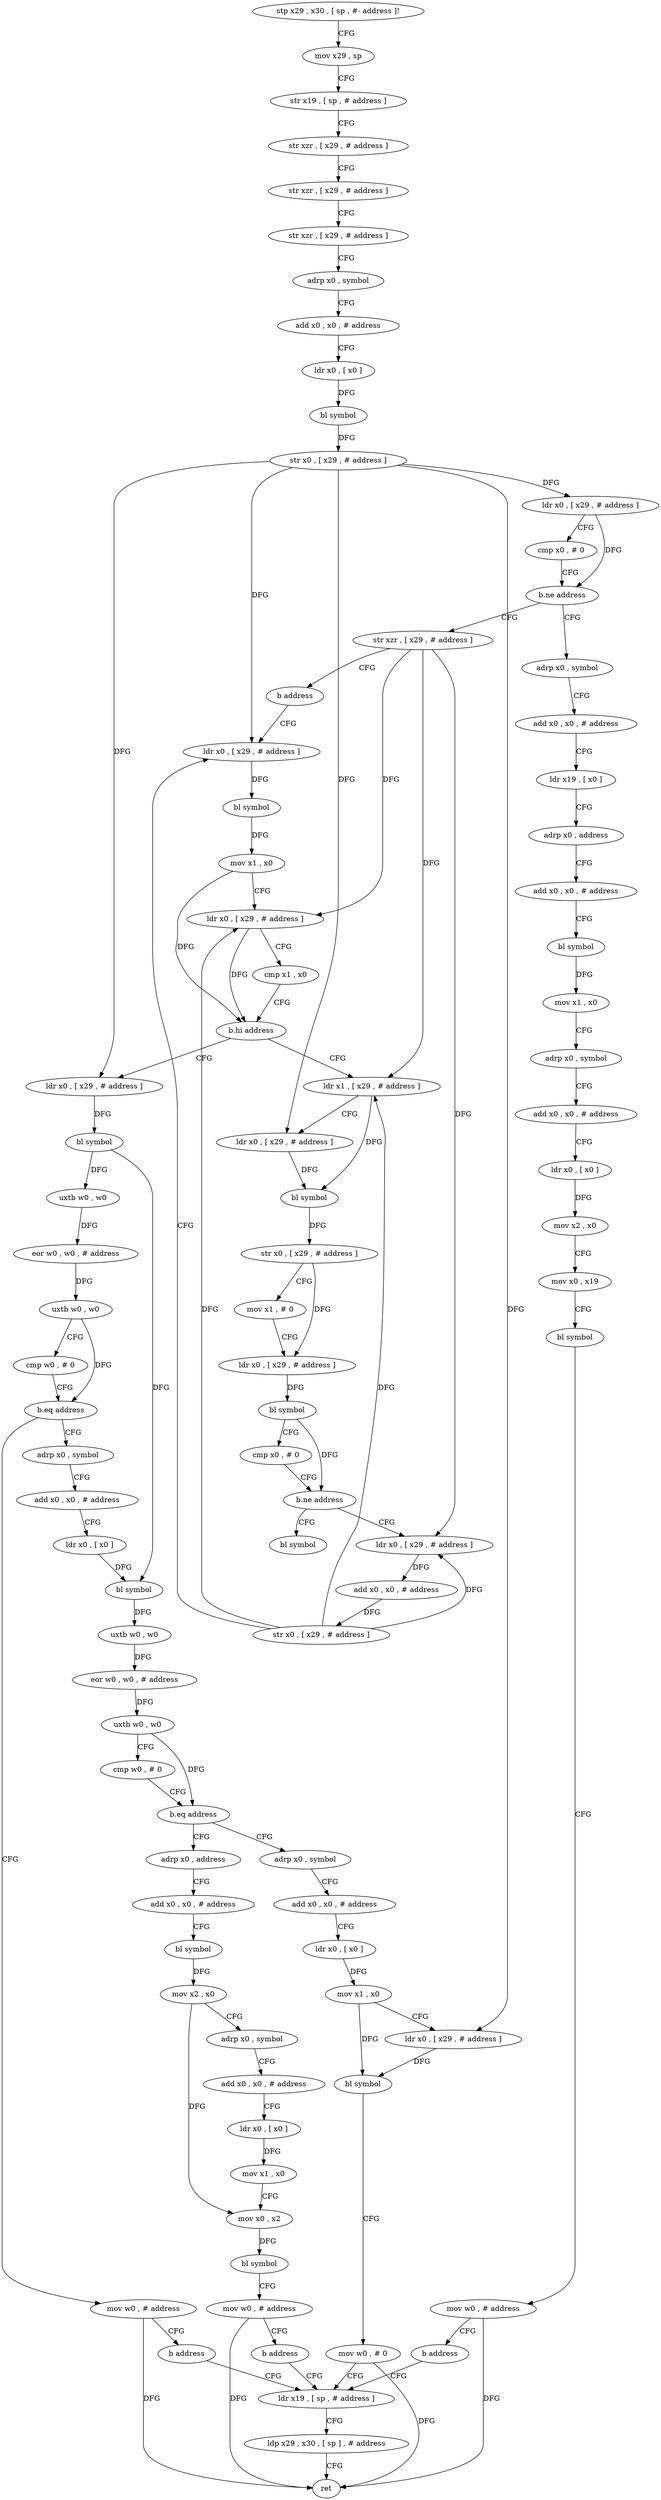 digraph "func" {
"4219760" [label = "stp x29 , x30 , [ sp , #- address ]!" ]
"4219764" [label = "mov x29 , sp" ]
"4219768" [label = "str x19 , [ sp , # address ]" ]
"4219772" [label = "str xzr , [ x29 , # address ]" ]
"4219776" [label = "str xzr , [ x29 , # address ]" ]
"4219780" [label = "str xzr , [ x29 , # address ]" ]
"4219784" [label = "adrp x0 , symbol" ]
"4219788" [label = "add x0 , x0 , # address" ]
"4219792" [label = "ldr x0 , [ x0 ]" ]
"4219796" [label = "bl symbol" ]
"4219800" [label = "str x0 , [ x29 , # address ]" ]
"4219804" [label = "ldr x0 , [ x29 , # address ]" ]
"4219808" [label = "cmp x0 , # 0" ]
"4219812" [label = "b.ne address" ]
"4219876" [label = "str xzr , [ x29 , # address ]" ]
"4219816" [label = "adrp x0 , symbol" ]
"4219880" [label = "b address" ]
"4219936" [label = "ldr x0 , [ x29 , # address ]" ]
"4219820" [label = "add x0 , x0 , # address" ]
"4219824" [label = "ldr x19 , [ x0 ]" ]
"4219828" [label = "adrp x0 , address" ]
"4219832" [label = "add x0 , x0 , # address" ]
"4219836" [label = "bl symbol" ]
"4219840" [label = "mov x1 , x0" ]
"4219844" [label = "adrp x0 , symbol" ]
"4219848" [label = "add x0 , x0 , # address" ]
"4219852" [label = "ldr x0 , [ x0 ]" ]
"4219856" [label = "mov x2 , x0" ]
"4219860" [label = "mov x0 , x19" ]
"4219864" [label = "bl symbol" ]
"4219868" [label = "mov w0 , # address" ]
"4219872" [label = "b address" ]
"4220108" [label = "ldr x19 , [ sp , # address ]" ]
"4219940" [label = "bl symbol" ]
"4219944" [label = "mov x1 , x0" ]
"4219948" [label = "ldr x0 , [ x29 , # address ]" ]
"4219952" [label = "cmp x1 , x0" ]
"4219956" [label = "b.hi address" ]
"4219884" [label = "ldr x1 , [ x29 , # address ]" ]
"4219960" [label = "ldr x0 , [ x29 , # address ]" ]
"4220112" [label = "ldp x29 , x30 , [ sp ] , # address" ]
"4220116" [label = "ret" ]
"4219888" [label = "ldr x0 , [ x29 , # address ]" ]
"4219892" [label = "bl symbol" ]
"4219896" [label = "str x0 , [ x29 , # address ]" ]
"4219900" [label = "mov x1 , # 0" ]
"4219904" [label = "ldr x0 , [ x29 , # address ]" ]
"4219908" [label = "bl symbol" ]
"4219912" [label = "cmp x0 , # 0" ]
"4219916" [label = "b.ne address" ]
"4219924" [label = "ldr x0 , [ x29 , # address ]" ]
"4219920" [label = "bl symbol" ]
"4219964" [label = "bl symbol" ]
"4219968" [label = "uxtb w0 , w0" ]
"4219972" [label = "eor w0 , w0 , # address" ]
"4219976" [label = "uxtb w0 , w0" ]
"4219980" [label = "cmp w0 , # 0" ]
"4219984" [label = "b.eq address" ]
"4219996" [label = "adrp x0 , symbol" ]
"4219988" [label = "mov w0 , # address" ]
"4219928" [label = "add x0 , x0 , # address" ]
"4219932" [label = "str x0 , [ x29 , # address ]" ]
"4220000" [label = "add x0 , x0 , # address" ]
"4220004" [label = "ldr x0 , [ x0 ]" ]
"4220008" [label = "bl symbol" ]
"4220012" [label = "uxtb w0 , w0" ]
"4220016" [label = "eor w0 , w0 , # address" ]
"4220020" [label = "uxtb w0 , w0" ]
"4220024" [label = "cmp w0 , # 0" ]
"4220028" [label = "b.eq address" ]
"4220080" [label = "adrp x0 , symbol" ]
"4220032" [label = "adrp x0 , address" ]
"4219992" [label = "b address" ]
"4220084" [label = "add x0 , x0 , # address" ]
"4220088" [label = "ldr x0 , [ x0 ]" ]
"4220092" [label = "mov x1 , x0" ]
"4220096" [label = "ldr x0 , [ x29 , # address ]" ]
"4220100" [label = "bl symbol" ]
"4220104" [label = "mov w0 , # 0" ]
"4220036" [label = "add x0 , x0 , # address" ]
"4220040" [label = "bl symbol" ]
"4220044" [label = "mov x2 , x0" ]
"4220048" [label = "adrp x0 , symbol" ]
"4220052" [label = "add x0 , x0 , # address" ]
"4220056" [label = "ldr x0 , [ x0 ]" ]
"4220060" [label = "mov x1 , x0" ]
"4220064" [label = "mov x0 , x2" ]
"4220068" [label = "bl symbol" ]
"4220072" [label = "mov w0 , # address" ]
"4220076" [label = "b address" ]
"4219760" -> "4219764" [ label = "CFG" ]
"4219764" -> "4219768" [ label = "CFG" ]
"4219768" -> "4219772" [ label = "CFG" ]
"4219772" -> "4219776" [ label = "CFG" ]
"4219776" -> "4219780" [ label = "CFG" ]
"4219780" -> "4219784" [ label = "CFG" ]
"4219784" -> "4219788" [ label = "CFG" ]
"4219788" -> "4219792" [ label = "CFG" ]
"4219792" -> "4219796" [ label = "DFG" ]
"4219796" -> "4219800" [ label = "DFG" ]
"4219800" -> "4219804" [ label = "DFG" ]
"4219800" -> "4219936" [ label = "DFG" ]
"4219800" -> "4219888" [ label = "DFG" ]
"4219800" -> "4219960" [ label = "DFG" ]
"4219800" -> "4220096" [ label = "DFG" ]
"4219804" -> "4219808" [ label = "CFG" ]
"4219804" -> "4219812" [ label = "DFG" ]
"4219808" -> "4219812" [ label = "CFG" ]
"4219812" -> "4219876" [ label = "CFG" ]
"4219812" -> "4219816" [ label = "CFG" ]
"4219876" -> "4219880" [ label = "CFG" ]
"4219876" -> "4219948" [ label = "DFG" ]
"4219876" -> "4219884" [ label = "DFG" ]
"4219876" -> "4219924" [ label = "DFG" ]
"4219816" -> "4219820" [ label = "CFG" ]
"4219880" -> "4219936" [ label = "CFG" ]
"4219936" -> "4219940" [ label = "DFG" ]
"4219820" -> "4219824" [ label = "CFG" ]
"4219824" -> "4219828" [ label = "CFG" ]
"4219828" -> "4219832" [ label = "CFG" ]
"4219832" -> "4219836" [ label = "CFG" ]
"4219836" -> "4219840" [ label = "DFG" ]
"4219840" -> "4219844" [ label = "CFG" ]
"4219844" -> "4219848" [ label = "CFG" ]
"4219848" -> "4219852" [ label = "CFG" ]
"4219852" -> "4219856" [ label = "DFG" ]
"4219856" -> "4219860" [ label = "CFG" ]
"4219860" -> "4219864" [ label = "CFG" ]
"4219864" -> "4219868" [ label = "CFG" ]
"4219868" -> "4219872" [ label = "CFG" ]
"4219868" -> "4220116" [ label = "DFG" ]
"4219872" -> "4220108" [ label = "CFG" ]
"4220108" -> "4220112" [ label = "CFG" ]
"4219940" -> "4219944" [ label = "DFG" ]
"4219944" -> "4219948" [ label = "CFG" ]
"4219944" -> "4219956" [ label = "DFG" ]
"4219948" -> "4219952" [ label = "CFG" ]
"4219948" -> "4219956" [ label = "DFG" ]
"4219952" -> "4219956" [ label = "CFG" ]
"4219956" -> "4219884" [ label = "CFG" ]
"4219956" -> "4219960" [ label = "CFG" ]
"4219884" -> "4219888" [ label = "CFG" ]
"4219884" -> "4219892" [ label = "DFG" ]
"4219960" -> "4219964" [ label = "DFG" ]
"4220112" -> "4220116" [ label = "CFG" ]
"4219888" -> "4219892" [ label = "DFG" ]
"4219892" -> "4219896" [ label = "DFG" ]
"4219896" -> "4219900" [ label = "CFG" ]
"4219896" -> "4219904" [ label = "DFG" ]
"4219900" -> "4219904" [ label = "CFG" ]
"4219904" -> "4219908" [ label = "DFG" ]
"4219908" -> "4219912" [ label = "CFG" ]
"4219908" -> "4219916" [ label = "DFG" ]
"4219912" -> "4219916" [ label = "CFG" ]
"4219916" -> "4219924" [ label = "CFG" ]
"4219916" -> "4219920" [ label = "CFG" ]
"4219924" -> "4219928" [ label = "DFG" ]
"4219964" -> "4219968" [ label = "DFG" ]
"4219964" -> "4220008" [ label = "DFG" ]
"4219968" -> "4219972" [ label = "DFG" ]
"4219972" -> "4219976" [ label = "DFG" ]
"4219976" -> "4219980" [ label = "CFG" ]
"4219976" -> "4219984" [ label = "DFG" ]
"4219980" -> "4219984" [ label = "CFG" ]
"4219984" -> "4219996" [ label = "CFG" ]
"4219984" -> "4219988" [ label = "CFG" ]
"4219996" -> "4220000" [ label = "CFG" ]
"4219988" -> "4219992" [ label = "CFG" ]
"4219988" -> "4220116" [ label = "DFG" ]
"4219928" -> "4219932" [ label = "DFG" ]
"4219932" -> "4219936" [ label = "CFG" ]
"4219932" -> "4219948" [ label = "DFG" ]
"4219932" -> "4219884" [ label = "DFG" ]
"4219932" -> "4219924" [ label = "DFG" ]
"4220000" -> "4220004" [ label = "CFG" ]
"4220004" -> "4220008" [ label = "DFG" ]
"4220008" -> "4220012" [ label = "DFG" ]
"4220012" -> "4220016" [ label = "DFG" ]
"4220016" -> "4220020" [ label = "DFG" ]
"4220020" -> "4220024" [ label = "CFG" ]
"4220020" -> "4220028" [ label = "DFG" ]
"4220024" -> "4220028" [ label = "CFG" ]
"4220028" -> "4220080" [ label = "CFG" ]
"4220028" -> "4220032" [ label = "CFG" ]
"4220080" -> "4220084" [ label = "CFG" ]
"4220032" -> "4220036" [ label = "CFG" ]
"4219992" -> "4220108" [ label = "CFG" ]
"4220084" -> "4220088" [ label = "CFG" ]
"4220088" -> "4220092" [ label = "DFG" ]
"4220092" -> "4220096" [ label = "CFG" ]
"4220092" -> "4220100" [ label = "DFG" ]
"4220096" -> "4220100" [ label = "DFG" ]
"4220100" -> "4220104" [ label = "CFG" ]
"4220104" -> "4220108" [ label = "CFG" ]
"4220104" -> "4220116" [ label = "DFG" ]
"4220036" -> "4220040" [ label = "CFG" ]
"4220040" -> "4220044" [ label = "DFG" ]
"4220044" -> "4220048" [ label = "CFG" ]
"4220044" -> "4220064" [ label = "DFG" ]
"4220048" -> "4220052" [ label = "CFG" ]
"4220052" -> "4220056" [ label = "CFG" ]
"4220056" -> "4220060" [ label = "DFG" ]
"4220060" -> "4220064" [ label = "CFG" ]
"4220064" -> "4220068" [ label = "DFG" ]
"4220068" -> "4220072" [ label = "CFG" ]
"4220072" -> "4220076" [ label = "CFG" ]
"4220072" -> "4220116" [ label = "DFG" ]
"4220076" -> "4220108" [ label = "CFG" ]
}
